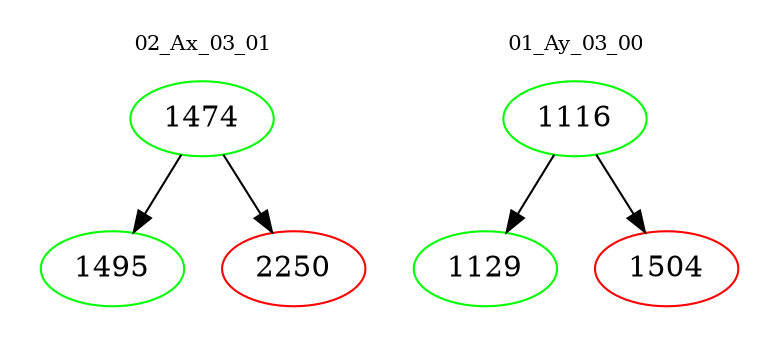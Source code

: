 digraph{
subgraph cluster_0 {
color = white
label = "02_Ax_03_01";
fontsize=10;
T0_1474 [label="1474", color="green"]
T0_1474 -> T0_1495 [color="black"]
T0_1495 [label="1495", color="green"]
T0_1474 -> T0_2250 [color="black"]
T0_2250 [label="2250", color="red"]
}
subgraph cluster_1 {
color = white
label = "01_Ay_03_00";
fontsize=10;
T1_1116 [label="1116", color="green"]
T1_1116 -> T1_1129 [color="black"]
T1_1129 [label="1129", color="green"]
T1_1116 -> T1_1504 [color="black"]
T1_1504 [label="1504", color="red"]
}
}
